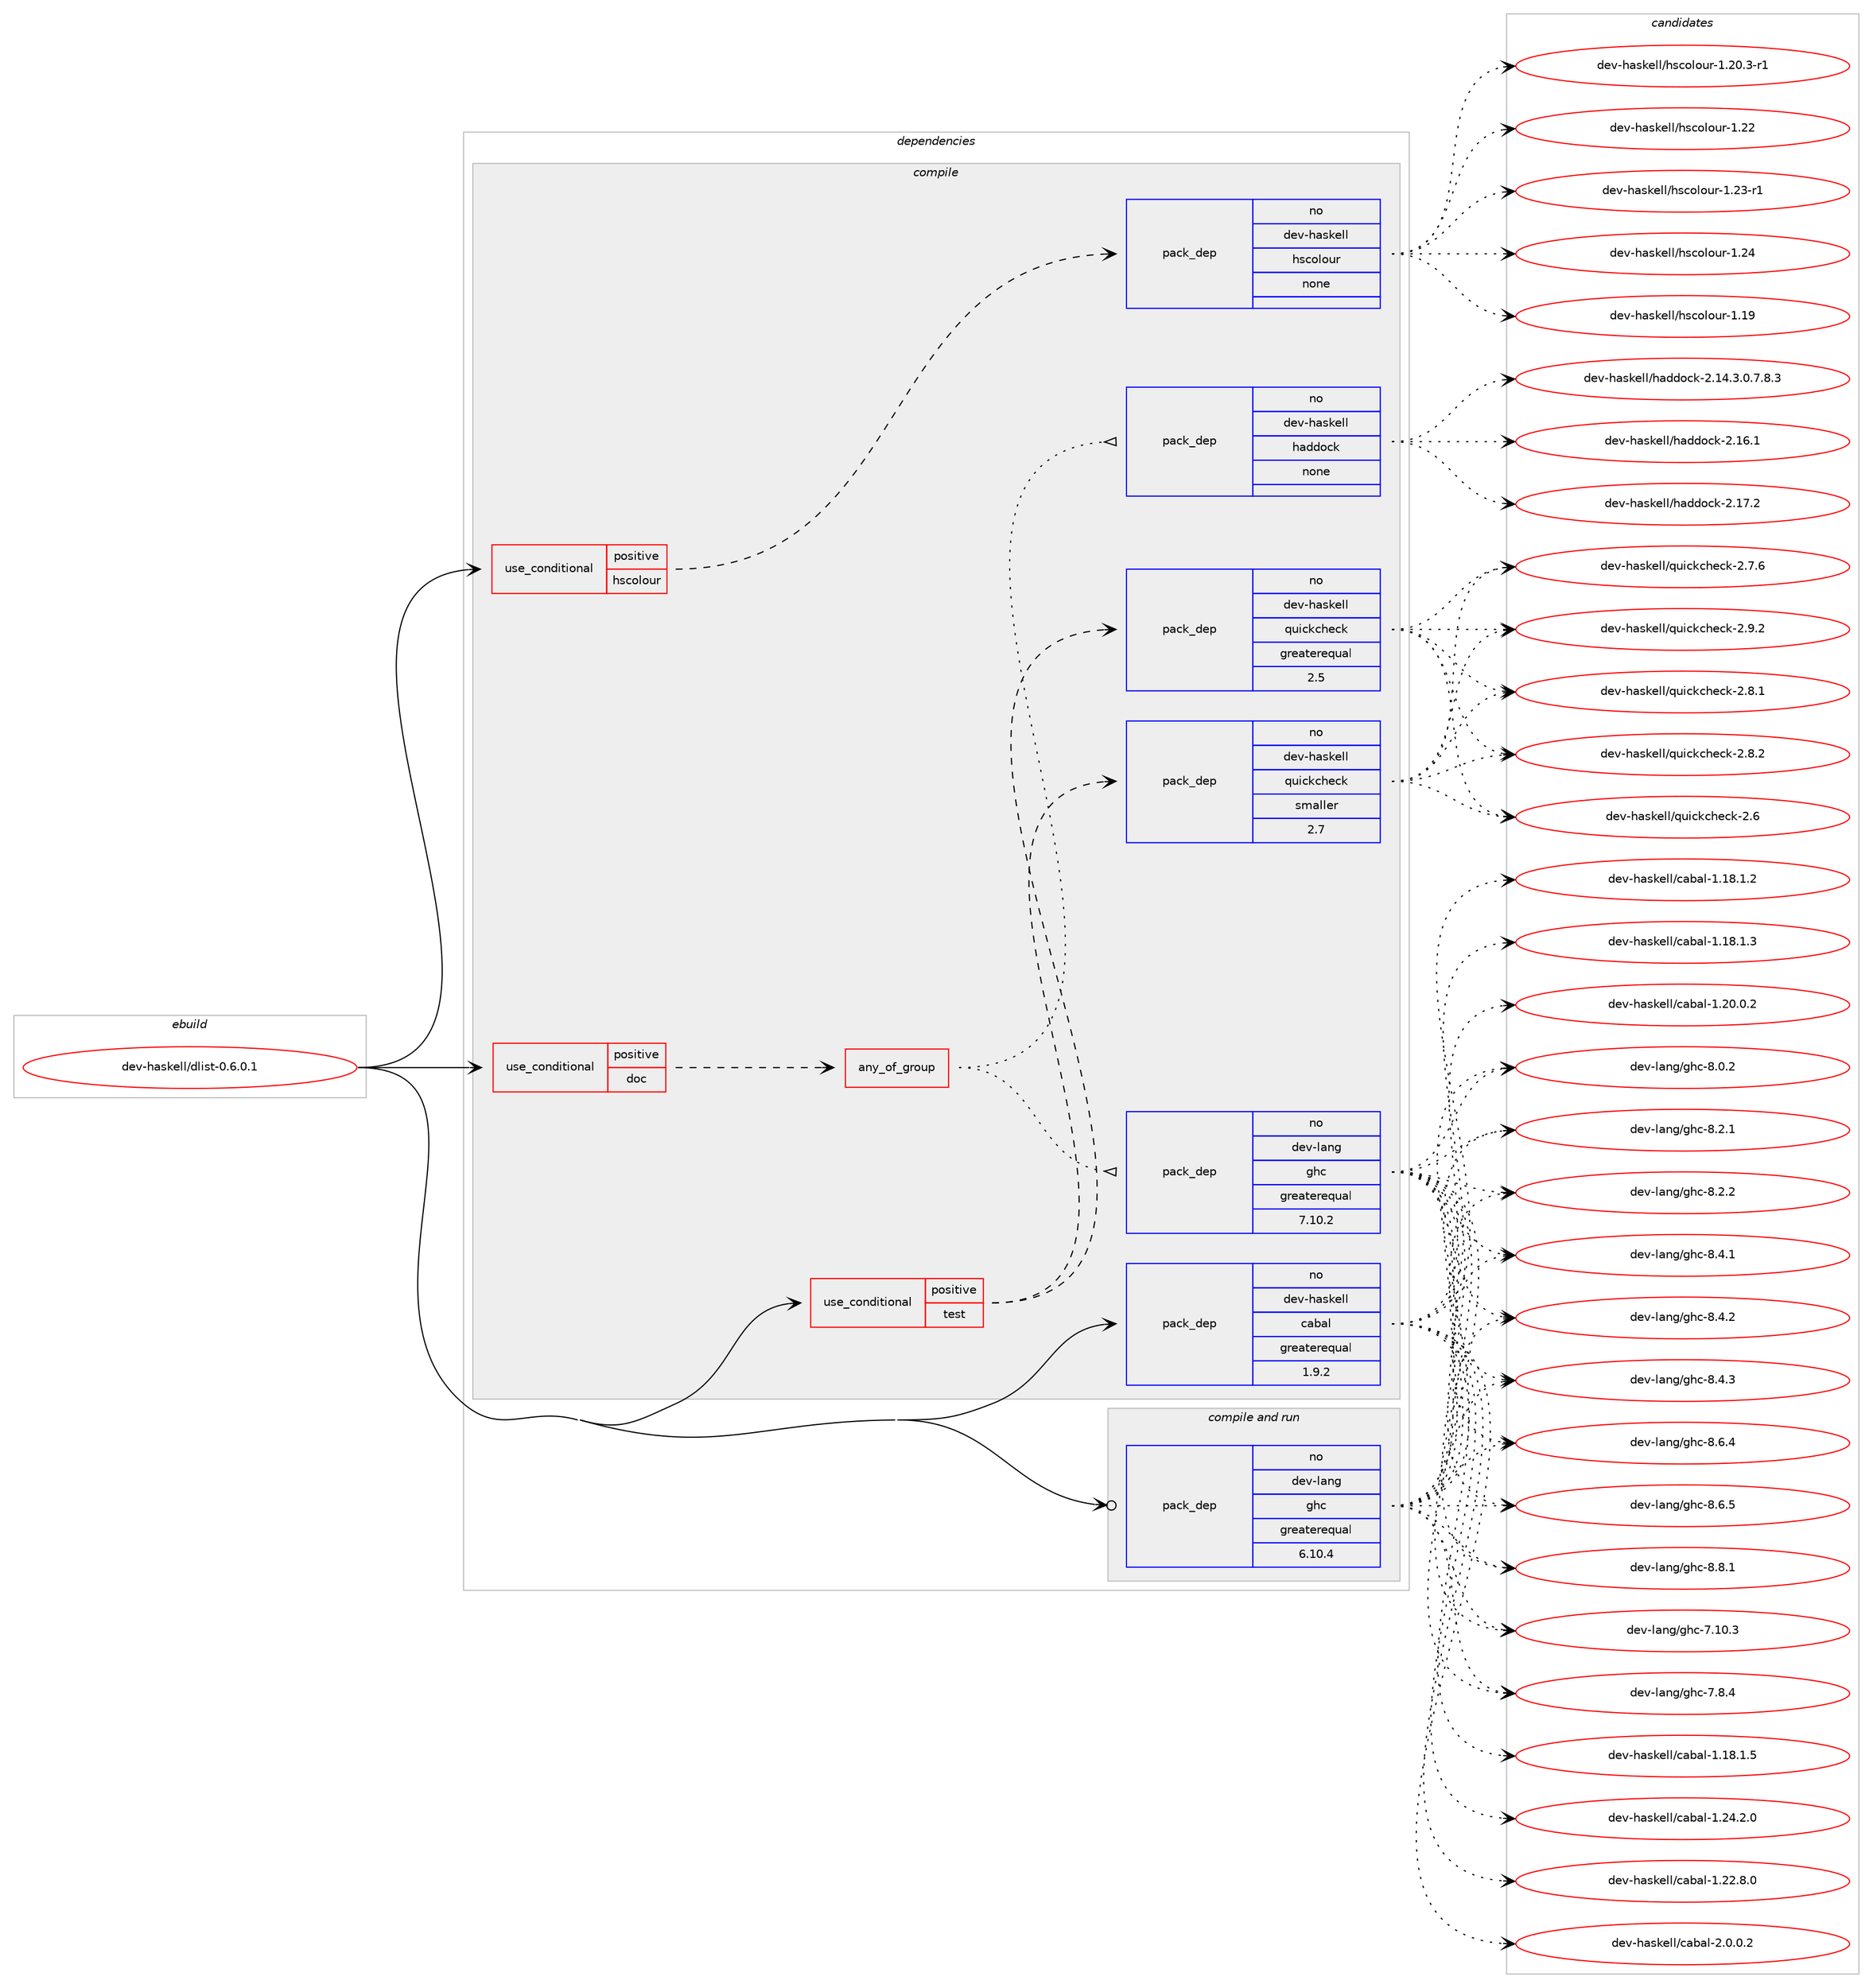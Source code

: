 digraph prolog {

# *************
# Graph options
# *************

newrank=true;
concentrate=true;
compound=true;
graph [rankdir=LR,fontname=Helvetica,fontsize=10,ranksep=1.5];#, ranksep=2.5, nodesep=0.2];
edge  [arrowhead=vee];
node  [fontname=Helvetica,fontsize=10];

# **********
# The ebuild
# **********

subgraph cluster_leftcol {
color=gray;
rank=same;
label=<<i>ebuild</i>>;
id [label="dev-haskell/dlist-0.6.0.1", color=red, width=4, href="../dev-haskell/dlist-0.6.0.1.svg"];
}

# ****************
# The dependencies
# ****************

subgraph cluster_midcol {
color=gray;
label=<<i>dependencies</i>>;
subgraph cluster_compile {
fillcolor="#eeeeee";
style=filled;
label=<<i>compile</i>>;
subgraph cond125516 {
dependency531288 [label=<<TABLE BORDER="0" CELLBORDER="1" CELLSPACING="0" CELLPADDING="4"><TR><TD ROWSPAN="3" CELLPADDING="10">use_conditional</TD></TR><TR><TD>positive</TD></TR><TR><TD>doc</TD></TR></TABLE>>, shape=none, color=red];
subgraph any9760 {
dependency531289 [label=<<TABLE BORDER="0" CELLBORDER="1" CELLSPACING="0" CELLPADDING="4"><TR><TD CELLPADDING="10">any_of_group</TD></TR></TABLE>>, shape=none, color=red];subgraph pack395655 {
dependency531290 [label=<<TABLE BORDER="0" CELLBORDER="1" CELLSPACING="0" CELLPADDING="4" WIDTH="220"><TR><TD ROWSPAN="6" CELLPADDING="30">pack_dep</TD></TR><TR><TD WIDTH="110">no</TD></TR><TR><TD>dev-haskell</TD></TR><TR><TD>haddock</TD></TR><TR><TD>none</TD></TR><TR><TD></TD></TR></TABLE>>, shape=none, color=blue];
}
dependency531289:e -> dependency531290:w [weight=20,style="dotted",arrowhead="oinv"];
subgraph pack395656 {
dependency531291 [label=<<TABLE BORDER="0" CELLBORDER="1" CELLSPACING="0" CELLPADDING="4" WIDTH="220"><TR><TD ROWSPAN="6" CELLPADDING="30">pack_dep</TD></TR><TR><TD WIDTH="110">no</TD></TR><TR><TD>dev-lang</TD></TR><TR><TD>ghc</TD></TR><TR><TD>greaterequal</TD></TR><TR><TD>7.10.2</TD></TR></TABLE>>, shape=none, color=blue];
}
dependency531289:e -> dependency531291:w [weight=20,style="dotted",arrowhead="oinv"];
}
dependency531288:e -> dependency531289:w [weight=20,style="dashed",arrowhead="vee"];
}
id:e -> dependency531288:w [weight=20,style="solid",arrowhead="vee"];
subgraph cond125517 {
dependency531292 [label=<<TABLE BORDER="0" CELLBORDER="1" CELLSPACING="0" CELLPADDING="4"><TR><TD ROWSPAN="3" CELLPADDING="10">use_conditional</TD></TR><TR><TD>positive</TD></TR><TR><TD>hscolour</TD></TR></TABLE>>, shape=none, color=red];
subgraph pack395657 {
dependency531293 [label=<<TABLE BORDER="0" CELLBORDER="1" CELLSPACING="0" CELLPADDING="4" WIDTH="220"><TR><TD ROWSPAN="6" CELLPADDING="30">pack_dep</TD></TR><TR><TD WIDTH="110">no</TD></TR><TR><TD>dev-haskell</TD></TR><TR><TD>hscolour</TD></TR><TR><TD>none</TD></TR><TR><TD></TD></TR></TABLE>>, shape=none, color=blue];
}
dependency531292:e -> dependency531293:w [weight=20,style="dashed",arrowhead="vee"];
}
id:e -> dependency531292:w [weight=20,style="solid",arrowhead="vee"];
subgraph cond125518 {
dependency531294 [label=<<TABLE BORDER="0" CELLBORDER="1" CELLSPACING="0" CELLPADDING="4"><TR><TD ROWSPAN="3" CELLPADDING="10">use_conditional</TD></TR><TR><TD>positive</TD></TR><TR><TD>test</TD></TR></TABLE>>, shape=none, color=red];
subgraph pack395658 {
dependency531295 [label=<<TABLE BORDER="0" CELLBORDER="1" CELLSPACING="0" CELLPADDING="4" WIDTH="220"><TR><TD ROWSPAN="6" CELLPADDING="30">pack_dep</TD></TR><TR><TD WIDTH="110">no</TD></TR><TR><TD>dev-haskell</TD></TR><TR><TD>quickcheck</TD></TR><TR><TD>greaterequal</TD></TR><TR><TD>2.5</TD></TR></TABLE>>, shape=none, color=blue];
}
dependency531294:e -> dependency531295:w [weight=20,style="dashed",arrowhead="vee"];
subgraph pack395659 {
dependency531296 [label=<<TABLE BORDER="0" CELLBORDER="1" CELLSPACING="0" CELLPADDING="4" WIDTH="220"><TR><TD ROWSPAN="6" CELLPADDING="30">pack_dep</TD></TR><TR><TD WIDTH="110">no</TD></TR><TR><TD>dev-haskell</TD></TR><TR><TD>quickcheck</TD></TR><TR><TD>smaller</TD></TR><TR><TD>2.7</TD></TR></TABLE>>, shape=none, color=blue];
}
dependency531294:e -> dependency531296:w [weight=20,style="dashed",arrowhead="vee"];
}
id:e -> dependency531294:w [weight=20,style="solid",arrowhead="vee"];
subgraph pack395660 {
dependency531297 [label=<<TABLE BORDER="0" CELLBORDER="1" CELLSPACING="0" CELLPADDING="4" WIDTH="220"><TR><TD ROWSPAN="6" CELLPADDING="30">pack_dep</TD></TR><TR><TD WIDTH="110">no</TD></TR><TR><TD>dev-haskell</TD></TR><TR><TD>cabal</TD></TR><TR><TD>greaterequal</TD></TR><TR><TD>1.9.2</TD></TR></TABLE>>, shape=none, color=blue];
}
id:e -> dependency531297:w [weight=20,style="solid",arrowhead="vee"];
}
subgraph cluster_compileandrun {
fillcolor="#eeeeee";
style=filled;
label=<<i>compile and run</i>>;
subgraph pack395661 {
dependency531298 [label=<<TABLE BORDER="0" CELLBORDER="1" CELLSPACING="0" CELLPADDING="4" WIDTH="220"><TR><TD ROWSPAN="6" CELLPADDING="30">pack_dep</TD></TR><TR><TD WIDTH="110">no</TD></TR><TR><TD>dev-lang</TD></TR><TR><TD>ghc</TD></TR><TR><TD>greaterequal</TD></TR><TR><TD>6.10.4</TD></TR></TABLE>>, shape=none, color=blue];
}
id:e -> dependency531298:w [weight=20,style="solid",arrowhead="odotvee"];
}
subgraph cluster_run {
fillcolor="#eeeeee";
style=filled;
label=<<i>run</i>>;
}
}

# **************
# The candidates
# **************

subgraph cluster_choices {
rank=same;
color=gray;
label=<<i>candidates</i>>;

subgraph choice395655 {
color=black;
nodesep=1;
choice1001011184510497115107101108108471049710010011199107455046495246514648465546564651 [label="dev-haskell/haddock-2.14.3.0.7.8.3", color=red, width=4,href="../dev-haskell/haddock-2.14.3.0.7.8.3.svg"];
choice100101118451049711510710110810847104971001001119910745504649544649 [label="dev-haskell/haddock-2.16.1", color=red, width=4,href="../dev-haskell/haddock-2.16.1.svg"];
choice100101118451049711510710110810847104971001001119910745504649554650 [label="dev-haskell/haddock-2.17.2", color=red, width=4,href="../dev-haskell/haddock-2.17.2.svg"];
dependency531290:e -> choice1001011184510497115107101108108471049710010011199107455046495246514648465546564651:w [style=dotted,weight="100"];
dependency531290:e -> choice100101118451049711510710110810847104971001001119910745504649544649:w [style=dotted,weight="100"];
dependency531290:e -> choice100101118451049711510710110810847104971001001119910745504649554650:w [style=dotted,weight="100"];
}
subgraph choice395656 {
color=black;
nodesep=1;
choice1001011184510897110103471031049945554649484651 [label="dev-lang/ghc-7.10.3", color=red, width=4,href="../dev-lang/ghc-7.10.3.svg"];
choice10010111845108971101034710310499455546564652 [label="dev-lang/ghc-7.8.4", color=red, width=4,href="../dev-lang/ghc-7.8.4.svg"];
choice10010111845108971101034710310499455646484650 [label="dev-lang/ghc-8.0.2", color=red, width=4,href="../dev-lang/ghc-8.0.2.svg"];
choice10010111845108971101034710310499455646504649 [label="dev-lang/ghc-8.2.1", color=red, width=4,href="../dev-lang/ghc-8.2.1.svg"];
choice10010111845108971101034710310499455646504650 [label="dev-lang/ghc-8.2.2", color=red, width=4,href="../dev-lang/ghc-8.2.2.svg"];
choice10010111845108971101034710310499455646524649 [label="dev-lang/ghc-8.4.1", color=red, width=4,href="../dev-lang/ghc-8.4.1.svg"];
choice10010111845108971101034710310499455646524650 [label="dev-lang/ghc-8.4.2", color=red, width=4,href="../dev-lang/ghc-8.4.2.svg"];
choice10010111845108971101034710310499455646524651 [label="dev-lang/ghc-8.4.3", color=red, width=4,href="../dev-lang/ghc-8.4.3.svg"];
choice10010111845108971101034710310499455646544652 [label="dev-lang/ghc-8.6.4", color=red, width=4,href="../dev-lang/ghc-8.6.4.svg"];
choice10010111845108971101034710310499455646544653 [label="dev-lang/ghc-8.6.5", color=red, width=4,href="../dev-lang/ghc-8.6.5.svg"];
choice10010111845108971101034710310499455646564649 [label="dev-lang/ghc-8.8.1", color=red, width=4,href="../dev-lang/ghc-8.8.1.svg"];
dependency531291:e -> choice1001011184510897110103471031049945554649484651:w [style=dotted,weight="100"];
dependency531291:e -> choice10010111845108971101034710310499455546564652:w [style=dotted,weight="100"];
dependency531291:e -> choice10010111845108971101034710310499455646484650:w [style=dotted,weight="100"];
dependency531291:e -> choice10010111845108971101034710310499455646504649:w [style=dotted,weight="100"];
dependency531291:e -> choice10010111845108971101034710310499455646504650:w [style=dotted,weight="100"];
dependency531291:e -> choice10010111845108971101034710310499455646524649:w [style=dotted,weight="100"];
dependency531291:e -> choice10010111845108971101034710310499455646524650:w [style=dotted,weight="100"];
dependency531291:e -> choice10010111845108971101034710310499455646524651:w [style=dotted,weight="100"];
dependency531291:e -> choice10010111845108971101034710310499455646544652:w [style=dotted,weight="100"];
dependency531291:e -> choice10010111845108971101034710310499455646544653:w [style=dotted,weight="100"];
dependency531291:e -> choice10010111845108971101034710310499455646564649:w [style=dotted,weight="100"];
}
subgraph choice395657 {
color=black;
nodesep=1;
choice100101118451049711510710110810847104115991111081111171144549464957 [label="dev-haskell/hscolour-1.19", color=red, width=4,href="../dev-haskell/hscolour-1.19.svg"];
choice10010111845104971151071011081084710411599111108111117114454946504846514511449 [label="dev-haskell/hscolour-1.20.3-r1", color=red, width=4,href="../dev-haskell/hscolour-1.20.3-r1.svg"];
choice100101118451049711510710110810847104115991111081111171144549465050 [label="dev-haskell/hscolour-1.22", color=red, width=4,href="../dev-haskell/hscolour-1.22.svg"];
choice1001011184510497115107101108108471041159911110811111711445494650514511449 [label="dev-haskell/hscolour-1.23-r1", color=red, width=4,href="../dev-haskell/hscolour-1.23-r1.svg"];
choice100101118451049711510710110810847104115991111081111171144549465052 [label="dev-haskell/hscolour-1.24", color=red, width=4,href="../dev-haskell/hscolour-1.24.svg"];
dependency531293:e -> choice100101118451049711510710110810847104115991111081111171144549464957:w [style=dotted,weight="100"];
dependency531293:e -> choice10010111845104971151071011081084710411599111108111117114454946504846514511449:w [style=dotted,weight="100"];
dependency531293:e -> choice100101118451049711510710110810847104115991111081111171144549465050:w [style=dotted,weight="100"];
dependency531293:e -> choice1001011184510497115107101108108471041159911110811111711445494650514511449:w [style=dotted,weight="100"];
dependency531293:e -> choice100101118451049711510710110810847104115991111081111171144549465052:w [style=dotted,weight="100"];
}
subgraph choice395658 {
color=black;
nodesep=1;
choice10010111845104971151071011081084711311710599107991041019910745504654 [label="dev-haskell/quickcheck-2.6", color=red, width=4,href="../dev-haskell/quickcheck-2.6.svg"];
choice100101118451049711510710110810847113117105991079910410199107455046554654 [label="dev-haskell/quickcheck-2.7.6", color=red, width=4,href="../dev-haskell/quickcheck-2.7.6.svg"];
choice100101118451049711510710110810847113117105991079910410199107455046564649 [label="dev-haskell/quickcheck-2.8.1", color=red, width=4,href="../dev-haskell/quickcheck-2.8.1.svg"];
choice100101118451049711510710110810847113117105991079910410199107455046564650 [label="dev-haskell/quickcheck-2.8.2", color=red, width=4,href="../dev-haskell/quickcheck-2.8.2.svg"];
choice100101118451049711510710110810847113117105991079910410199107455046574650 [label="dev-haskell/quickcheck-2.9.2", color=red, width=4,href="../dev-haskell/quickcheck-2.9.2.svg"];
dependency531295:e -> choice10010111845104971151071011081084711311710599107991041019910745504654:w [style=dotted,weight="100"];
dependency531295:e -> choice100101118451049711510710110810847113117105991079910410199107455046554654:w [style=dotted,weight="100"];
dependency531295:e -> choice100101118451049711510710110810847113117105991079910410199107455046564649:w [style=dotted,weight="100"];
dependency531295:e -> choice100101118451049711510710110810847113117105991079910410199107455046564650:w [style=dotted,weight="100"];
dependency531295:e -> choice100101118451049711510710110810847113117105991079910410199107455046574650:w [style=dotted,weight="100"];
}
subgraph choice395659 {
color=black;
nodesep=1;
choice10010111845104971151071011081084711311710599107991041019910745504654 [label="dev-haskell/quickcheck-2.6", color=red, width=4,href="../dev-haskell/quickcheck-2.6.svg"];
choice100101118451049711510710110810847113117105991079910410199107455046554654 [label="dev-haskell/quickcheck-2.7.6", color=red, width=4,href="../dev-haskell/quickcheck-2.7.6.svg"];
choice100101118451049711510710110810847113117105991079910410199107455046564649 [label="dev-haskell/quickcheck-2.8.1", color=red, width=4,href="../dev-haskell/quickcheck-2.8.1.svg"];
choice100101118451049711510710110810847113117105991079910410199107455046564650 [label="dev-haskell/quickcheck-2.8.2", color=red, width=4,href="../dev-haskell/quickcheck-2.8.2.svg"];
choice100101118451049711510710110810847113117105991079910410199107455046574650 [label="dev-haskell/quickcheck-2.9.2", color=red, width=4,href="../dev-haskell/quickcheck-2.9.2.svg"];
dependency531296:e -> choice10010111845104971151071011081084711311710599107991041019910745504654:w [style=dotted,weight="100"];
dependency531296:e -> choice100101118451049711510710110810847113117105991079910410199107455046554654:w [style=dotted,weight="100"];
dependency531296:e -> choice100101118451049711510710110810847113117105991079910410199107455046564649:w [style=dotted,weight="100"];
dependency531296:e -> choice100101118451049711510710110810847113117105991079910410199107455046564650:w [style=dotted,weight="100"];
dependency531296:e -> choice100101118451049711510710110810847113117105991079910410199107455046574650:w [style=dotted,weight="100"];
}
subgraph choice395660 {
color=black;
nodesep=1;
choice10010111845104971151071011081084799979897108454946495646494650 [label="dev-haskell/cabal-1.18.1.2", color=red, width=4,href="../dev-haskell/cabal-1.18.1.2.svg"];
choice10010111845104971151071011081084799979897108454946495646494651 [label="dev-haskell/cabal-1.18.1.3", color=red, width=4,href="../dev-haskell/cabal-1.18.1.3.svg"];
choice10010111845104971151071011081084799979897108454946495646494653 [label="dev-haskell/cabal-1.18.1.5", color=red, width=4,href="../dev-haskell/cabal-1.18.1.5.svg"];
choice10010111845104971151071011081084799979897108454946504846484650 [label="dev-haskell/cabal-1.20.0.2", color=red, width=4,href="../dev-haskell/cabal-1.20.0.2.svg"];
choice10010111845104971151071011081084799979897108454946505046564648 [label="dev-haskell/cabal-1.22.8.0", color=red, width=4,href="../dev-haskell/cabal-1.22.8.0.svg"];
choice10010111845104971151071011081084799979897108454946505246504648 [label="dev-haskell/cabal-1.24.2.0", color=red, width=4,href="../dev-haskell/cabal-1.24.2.0.svg"];
choice100101118451049711510710110810847999798971084550464846484650 [label="dev-haskell/cabal-2.0.0.2", color=red, width=4,href="../dev-haskell/cabal-2.0.0.2.svg"];
dependency531297:e -> choice10010111845104971151071011081084799979897108454946495646494650:w [style=dotted,weight="100"];
dependency531297:e -> choice10010111845104971151071011081084799979897108454946495646494651:w [style=dotted,weight="100"];
dependency531297:e -> choice10010111845104971151071011081084799979897108454946495646494653:w [style=dotted,weight="100"];
dependency531297:e -> choice10010111845104971151071011081084799979897108454946504846484650:w [style=dotted,weight="100"];
dependency531297:e -> choice10010111845104971151071011081084799979897108454946505046564648:w [style=dotted,weight="100"];
dependency531297:e -> choice10010111845104971151071011081084799979897108454946505246504648:w [style=dotted,weight="100"];
dependency531297:e -> choice100101118451049711510710110810847999798971084550464846484650:w [style=dotted,weight="100"];
}
subgraph choice395661 {
color=black;
nodesep=1;
choice1001011184510897110103471031049945554649484651 [label="dev-lang/ghc-7.10.3", color=red, width=4,href="../dev-lang/ghc-7.10.3.svg"];
choice10010111845108971101034710310499455546564652 [label="dev-lang/ghc-7.8.4", color=red, width=4,href="../dev-lang/ghc-7.8.4.svg"];
choice10010111845108971101034710310499455646484650 [label="dev-lang/ghc-8.0.2", color=red, width=4,href="../dev-lang/ghc-8.0.2.svg"];
choice10010111845108971101034710310499455646504649 [label="dev-lang/ghc-8.2.1", color=red, width=4,href="../dev-lang/ghc-8.2.1.svg"];
choice10010111845108971101034710310499455646504650 [label="dev-lang/ghc-8.2.2", color=red, width=4,href="../dev-lang/ghc-8.2.2.svg"];
choice10010111845108971101034710310499455646524649 [label="dev-lang/ghc-8.4.1", color=red, width=4,href="../dev-lang/ghc-8.4.1.svg"];
choice10010111845108971101034710310499455646524650 [label="dev-lang/ghc-8.4.2", color=red, width=4,href="../dev-lang/ghc-8.4.2.svg"];
choice10010111845108971101034710310499455646524651 [label="dev-lang/ghc-8.4.3", color=red, width=4,href="../dev-lang/ghc-8.4.3.svg"];
choice10010111845108971101034710310499455646544652 [label="dev-lang/ghc-8.6.4", color=red, width=4,href="../dev-lang/ghc-8.6.4.svg"];
choice10010111845108971101034710310499455646544653 [label="dev-lang/ghc-8.6.5", color=red, width=4,href="../dev-lang/ghc-8.6.5.svg"];
choice10010111845108971101034710310499455646564649 [label="dev-lang/ghc-8.8.1", color=red, width=4,href="../dev-lang/ghc-8.8.1.svg"];
dependency531298:e -> choice1001011184510897110103471031049945554649484651:w [style=dotted,weight="100"];
dependency531298:e -> choice10010111845108971101034710310499455546564652:w [style=dotted,weight="100"];
dependency531298:e -> choice10010111845108971101034710310499455646484650:w [style=dotted,weight="100"];
dependency531298:e -> choice10010111845108971101034710310499455646504649:w [style=dotted,weight="100"];
dependency531298:e -> choice10010111845108971101034710310499455646504650:w [style=dotted,weight="100"];
dependency531298:e -> choice10010111845108971101034710310499455646524649:w [style=dotted,weight="100"];
dependency531298:e -> choice10010111845108971101034710310499455646524650:w [style=dotted,weight="100"];
dependency531298:e -> choice10010111845108971101034710310499455646524651:w [style=dotted,weight="100"];
dependency531298:e -> choice10010111845108971101034710310499455646544652:w [style=dotted,weight="100"];
dependency531298:e -> choice10010111845108971101034710310499455646544653:w [style=dotted,weight="100"];
dependency531298:e -> choice10010111845108971101034710310499455646564649:w [style=dotted,weight="100"];
}
}

}
